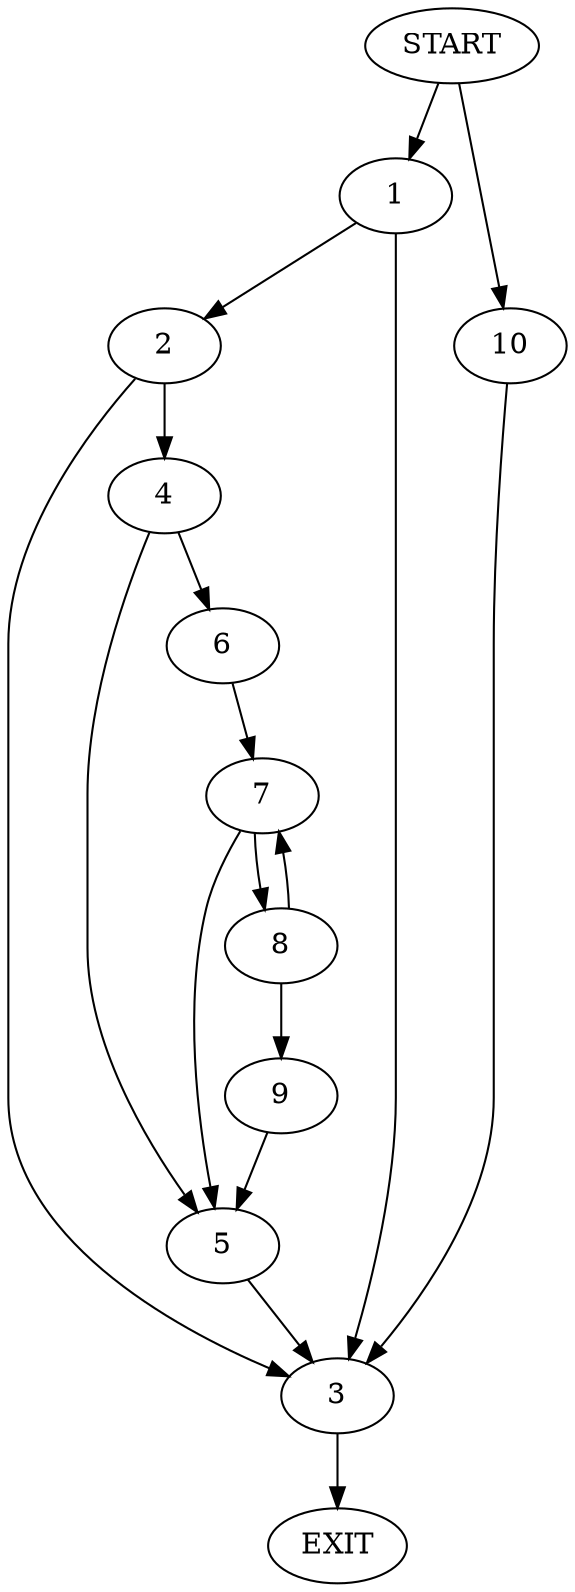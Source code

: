 digraph {
0 [label="START"]
11 [label="EXIT"]
0 -> 1
1 -> 2
1 -> 3
2 -> 4
2 -> 3
3 -> 11
4 -> 5
4 -> 6
5 -> 3
6 -> 7
7 -> 5
7 -> 8
8 -> 9
8 -> 7
9 -> 5
0 -> 10
10 -> 3
}

